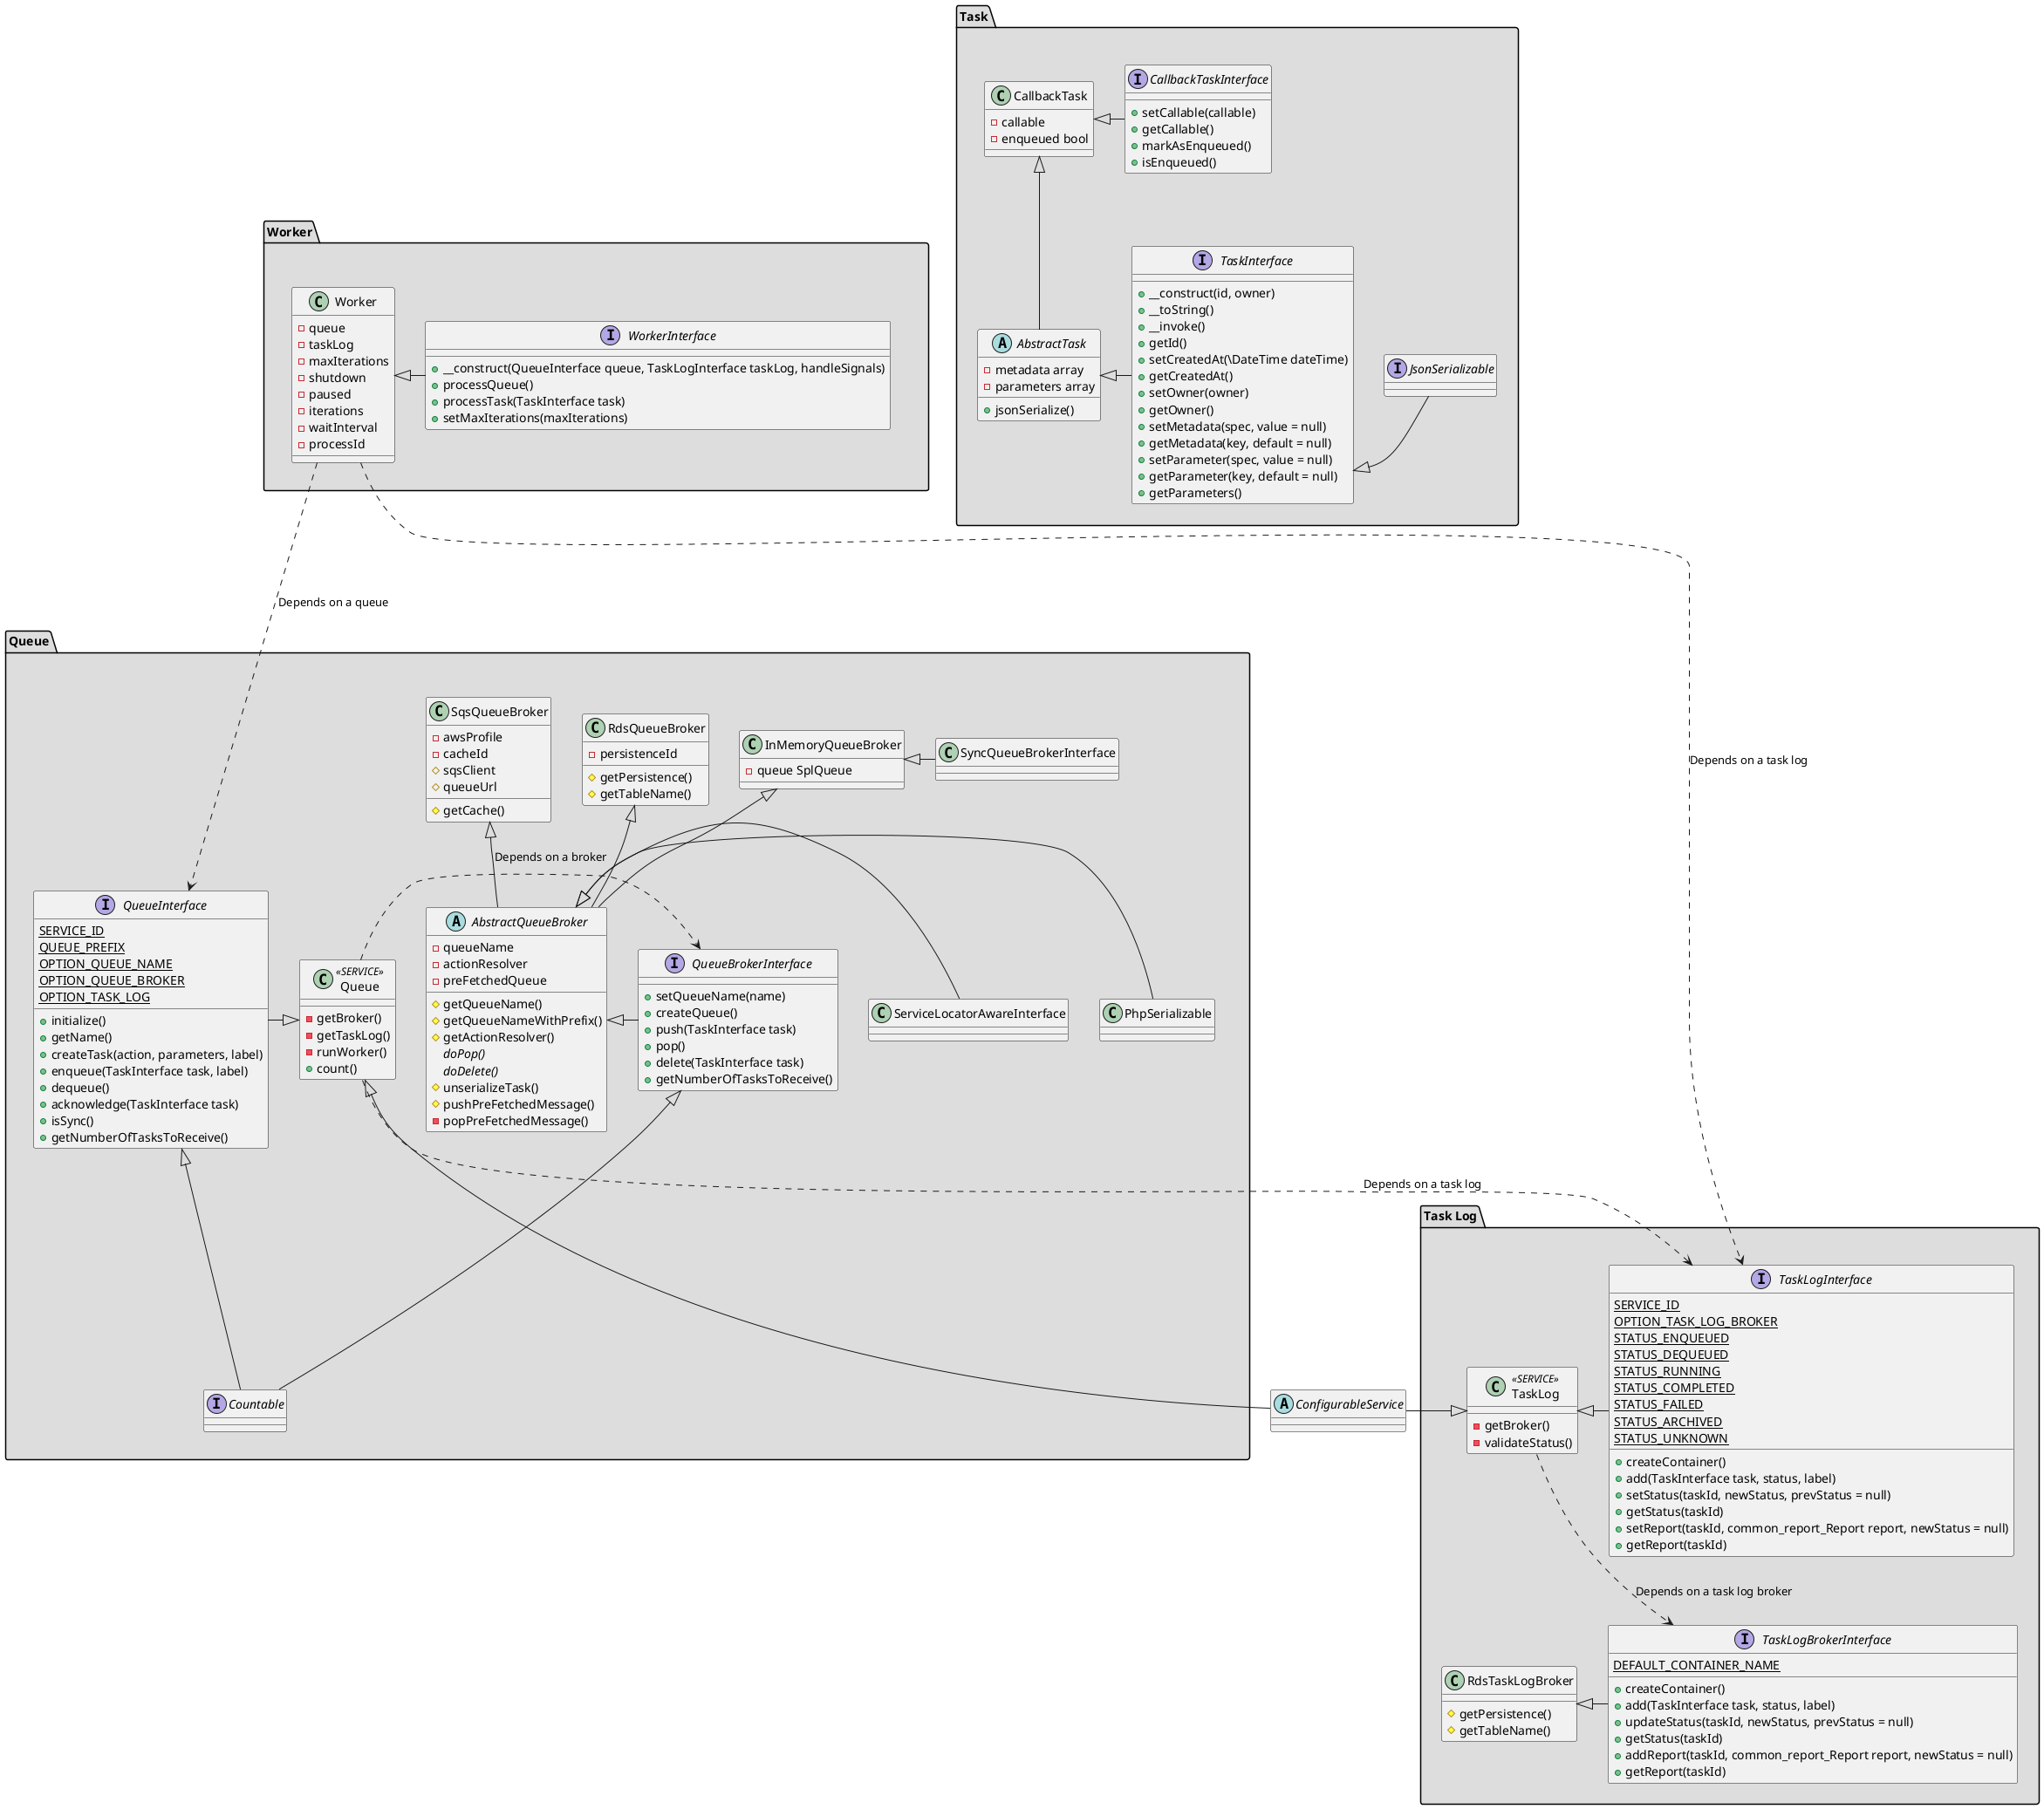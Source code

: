 @startuml
abstract class ConfigurableService

package "Task" #DDDDDD {
    together {
        interface JsonSerializable
        interface TaskInterface {
            +__construct(id, owner)
            +__toString()
            +__invoke()
            +getId()
            +setCreatedAt(\DateTime dateTime)
            +getCreatedAt()
            +setOwner(owner)
            +getOwner()
            +setMetadata(spec, value = null)
            +getMetadata(key, default = null)
            +setParameter(spec, value = null)
            +getParameter(key, default = null)
            +getParameters()
        }

        abstract class AbstractTask {
            -metadata array
            -parameters array
            +jsonSerialize()
        }

        interface CallbackTaskInterface {
            +setCallable(callable)
            +getCallable()
            +markAsEnqueued()
            +isEnqueued()
        }

        class CallbackTask {
            -callable
            -enqueued bool
        }

        AbstractTask <|- TaskInterface
        CallbackTask <|- CallbackTaskInterface
        CallbackTask <|-- AbstractTask
        TaskInterface <|-- JsonSerializable
    }

    TaskInterface -[hidden]> JsonSerializable
}

package "Task Log" #DDDDDD {
    together {
        interface TaskLogInterface {
            {static} SERVICE_ID
            {static} OPTION_TASK_LOG_BROKER
            {static} STATUS_ENQUEUED
            {static} STATUS_DEQUEUED
            {static} STATUS_RUNNING
            {static} STATUS_COMPLETED
            {static} STATUS_FAILED
            {static} STATUS_ARCHIVED
            {static} STATUS_UNKNOWN
            +createContainer()
            +add(TaskInterface task, status, label)
            +setStatus(taskId, newStatus, prevStatus = null)
            +getStatus(taskId)
            +setReport(taskId, common_report_Report report, newStatus = null)
            +getReport(taskId)
        }
        interface TaskLogBrokerInterface {
            {static} DEFAULT_CONTAINER_NAME
            +createContainer()
            +add(TaskInterface task, status, label)
            +updateStatus(taskId, newStatus, prevStatus = null)
            +getStatus(taskId)
            +addReport(taskId, common_report_Report report, newStatus = null)
            +getReport(taskId)
        }

        TaskLog <|- TaskLogInterface
        TaskLog <|-- ConfigurableService

        class TaskLog << SERVICE >> {
            -getBroker()
            -validateStatus()
        }

        RdsTaskLogBroker <|- TaskLogBrokerInterface
        class RdsTaskLogBroker {
            #getPersistence()
            #getTableName()
        }

        TaskLog ..> TaskLogBrokerInterface : Depends on a task log broker
    }
}

package "Queue" #DDDDDD {
    together {
        interface Countable
        QueueInterface <|-- Countable
        interface QueueInterface {
            {static} SERVICE_ID
            {static} QUEUE_PREFIX
            {static} OPTION_QUEUE_NAME
            {static} OPTION_QUEUE_BROKER
            {static} OPTION_TASK_LOG
            +initialize()
            +getName()
            +createTask(action, parameters, label)
            +enqueue(TaskInterface task, label)
            +dequeue()
            +acknowledge(TaskInterface task)
            +isSync()
            +getNumberOfTasksToReceive()
        }

        class Queue << SERVICE >> {
            -getBroker()
            -getTaskLog()
            -runWorker()
            +count()
        }

        Queue <|- QueueInterface
        Queue <|-- ConfigurableService

        Queue ..> TaskLogInterface : Depends on a task log
    }

    together {
        QueueBrokerInterface <|-- Countable
        interface QueueBrokerInterface {
            +setQueueName(name)
            +createQueue()
            +push(TaskInterface task)
            +pop()
            +delete(TaskInterface task)
            +getNumberOfTasksToReceive()
        }

        abstract class AbstractQueueBroker {
            -queueName
            -actionResolver
            -preFetchedQueue
            #getQueueName()
            #getQueueNameWithPrefix()
            #getActionResolver()
            {abstract} doPop()
            {abstract} doDelete()
            #unserializeTask()
            #pushPreFetchedMessage()
            -popPreFetchedMessage()
        }

        class InMemoryQueueBroker {
            -queue SplQueue
        }
        class RdsQueueBroker {
            -persistenceId
            #getPersistence()
            #getTableName()
        }
        class SqsQueueBroker {
            -awsProfile
            -cacheId
            #sqsClient
            #queueUrl
            #getCache()
        }

        AbstractQueueBroker <|- PhpSerializable
        AbstractQueueBroker <|- ServiceLocatorAwareInterface
        AbstractQueueBroker <|- QueueBrokerInterface
        InMemoryQueueBroker <|- SyncQueueBrokerInterface
        InMemoryQueueBroker <|-- AbstractQueueBroker
        RdsQueueBroker <|-- AbstractQueueBroker
        SqsQueueBroker <|-- AbstractQueueBroker

        Queue ..> QueueBrokerInterface : Depends on a broker
    }
}

package "Worker" #DDDDDD {
    together {
        interface WorkerInterface {
            +__construct(QueueInterface queue, TaskLogInterface taskLog, handleSignals)
            +processQueue()
            +processTask(TaskInterface task)
            +setMaxIterations(maxIterations)
        }
        class Worker {
            -queue
            -taskLog
            -maxIterations
            -shutdown
            -paused
            -iterations
            -waitInterval
            -processId
        }

        Worker <|- WorkerInterface
        Worker ..> QueueInterface : Depends on a queue
        Worker ..> TaskLogInterface : Depends on a task log
    }
}

TaskInterface -[hidden]--> Queue
Queue -[hidden]--> TaskLogInterface
Worker -[hidden]> JsonSerializable
ConfigurableService -[hidden]> TaskLogInterface

@enduml